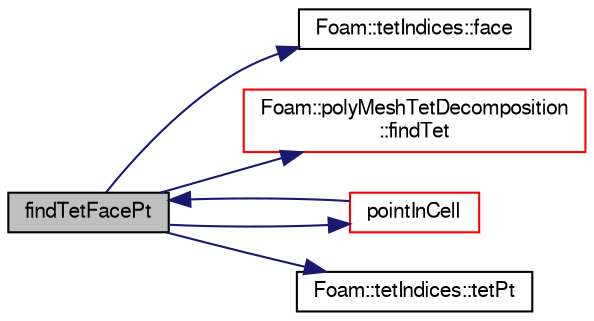 digraph "findTetFacePt"
{
  bgcolor="transparent";
  edge [fontname="FreeSans",fontsize="10",labelfontname="FreeSans",labelfontsize="10"];
  node [fontname="FreeSans",fontsize="10",shape=record];
  rankdir="LR";
  Node29790 [label="findTetFacePt",height=0.2,width=0.4,color="black", fillcolor="grey75", style="filled", fontcolor="black"];
  Node29790 -> Node29791 [color="midnightblue",fontsize="10",style="solid",fontname="FreeSans"];
  Node29791 [label="Foam::tetIndices::face",height=0.2,width=0.4,color="black",URL="$a27422.html#a0149bc042585186b7adbd4274389c27d",tooltip="Return the face. "];
  Node29790 -> Node29792 [color="midnightblue",fontsize="10",style="solid",fontname="FreeSans"];
  Node29792 [label="Foam::polyMeshTetDecomposition\l::findTet",height=0.2,width=0.4,color="red",URL="$a27418.html#a336110501f5915673070727c2b9cefc1",tooltip="Find the tet decomposition of the cell containing the given point. "];
  Node29790 -> Node29860 [color="midnightblue",fontsize="10",style="solid",fontname="FreeSans"];
  Node29860 [label="pointInCell",height=0.2,width=0.4,color="red",URL="$a27410.html#a0867f30df00643909280245ea9f26310",tooltip="Is the point in the cell. "];
  Node29860 -> Node29790 [color="midnightblue",fontsize="10",style="solid",fontname="FreeSans"];
  Node29790 -> Node29897 [color="midnightblue",fontsize="10",style="solid",fontname="FreeSans"];
  Node29897 [label="Foam::tetIndices::tetPt",height=0.2,width=0.4,color="black",URL="$a27422.html#a13f2ab629475782777f9dc4f2174bc51",tooltip="Return the characterising tetPtI. "];
}
